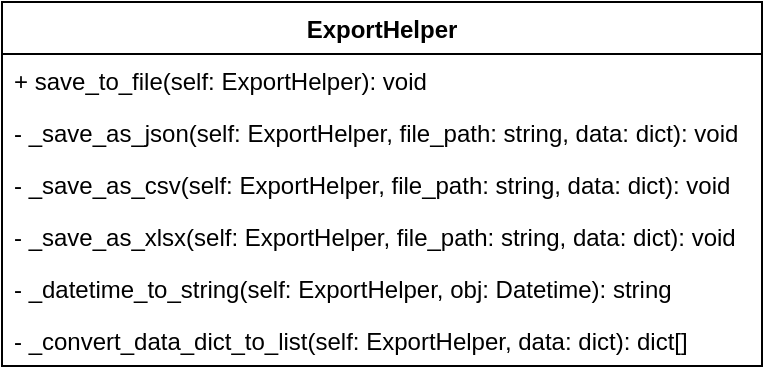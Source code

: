 <mxfile>
    <diagram id="vSgDT65C7JkxZ9-NQNVg" name="Page-1">
        <mxGraphModel dx="822" dy="721" grid="1" gridSize="10" guides="1" tooltips="1" connect="1" arrows="1" fold="1" page="1" pageScale="1" pageWidth="827" pageHeight="1169" math="0" shadow="0">
            <root>
                <mxCell id="0"/>
                <mxCell id="1" parent="0"/>
                <mxCell id="2" value="ExportHelper" style="swimlane;fontStyle=1;align=center;verticalAlign=top;childLayout=stackLayout;horizontal=1;startSize=26;horizontalStack=0;resizeParent=1;resizeParentMax=0;resizeLast=0;collapsible=1;marginBottom=0;" parent="1" vertex="1">
                    <mxGeometry x="40" y="40" width="380" height="182" as="geometry"/>
                </mxCell>
                <mxCell id="7" value="+ save_to_file(self: ExportHelper): void" style="text;strokeColor=none;fillColor=none;align=left;verticalAlign=top;spacingLeft=4;spacingRight=4;overflow=hidden;rotatable=0;points=[[0,0.5],[1,0.5]];portConstraint=eastwest;" parent="2" vertex="1">
                    <mxGeometry y="26" width="380" height="26" as="geometry"/>
                </mxCell>
                <mxCell id="8" value="- _save_as_json(self: ExportHelper, file_path: string, data: dict): void" style="text;strokeColor=none;fillColor=none;align=left;verticalAlign=top;spacingLeft=4;spacingRight=4;overflow=hidden;rotatable=0;points=[[0,0.5],[1,0.5]];portConstraint=eastwest;" parent="2" vertex="1">
                    <mxGeometry y="52" width="380" height="26" as="geometry"/>
                </mxCell>
                <mxCell id="9" value="- _save_as_csv(self: ExportHelper, file_path: string, data: dict): void" style="text;strokeColor=none;fillColor=none;align=left;verticalAlign=top;spacingLeft=4;spacingRight=4;overflow=hidden;rotatable=0;points=[[0,0.5],[1,0.5]];portConstraint=eastwest;" parent="2" vertex="1">
                    <mxGeometry y="78" width="380" height="26" as="geometry"/>
                </mxCell>
                <mxCell id="10" value="- _save_as_xlsx(self: ExportHelper, file_path: string, data: dict): void" style="text;strokeColor=none;fillColor=none;align=left;verticalAlign=top;spacingLeft=4;spacingRight=4;overflow=hidden;rotatable=0;points=[[0,0.5],[1,0.5]];portConstraint=eastwest;" parent="2" vertex="1">
                    <mxGeometry y="104" width="380" height="26" as="geometry"/>
                </mxCell>
                <mxCell id="11" value="- _datetime_to_string(self: ExportHelper, obj: Datetime): string" style="text;strokeColor=none;fillColor=none;align=left;verticalAlign=top;spacingLeft=4;spacingRight=4;overflow=hidden;rotatable=0;points=[[0,0.5],[1,0.5]];portConstraint=eastwest;" parent="2" vertex="1">
                    <mxGeometry y="130" width="380" height="26" as="geometry"/>
                </mxCell>
                <mxCell id="12" value="- _convert_data_dict_to_list(self: ExportHelper, data: dict): dict[]" style="text;strokeColor=none;fillColor=none;align=left;verticalAlign=top;spacingLeft=4;spacingRight=4;overflow=hidden;rotatable=0;points=[[0,0.5],[1,0.5]];portConstraint=eastwest;" parent="2" vertex="1">
                    <mxGeometry y="156" width="380" height="26" as="geometry"/>
                </mxCell>
            </root>
        </mxGraphModel>
    </diagram>
</mxfile>